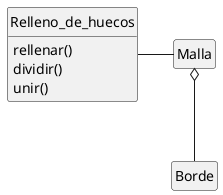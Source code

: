 @startuml
	skinparam monochrome true
	skinparam shadowing false
	hide circle
	hide empty members

	class Relleno_de_huecos{
		rellenar()
		dividir()
		unir()
	}
	class Malla{}
	class Borde{}

	Relleno_de_huecos - Malla
	Malla o-- Borde
@enduml
